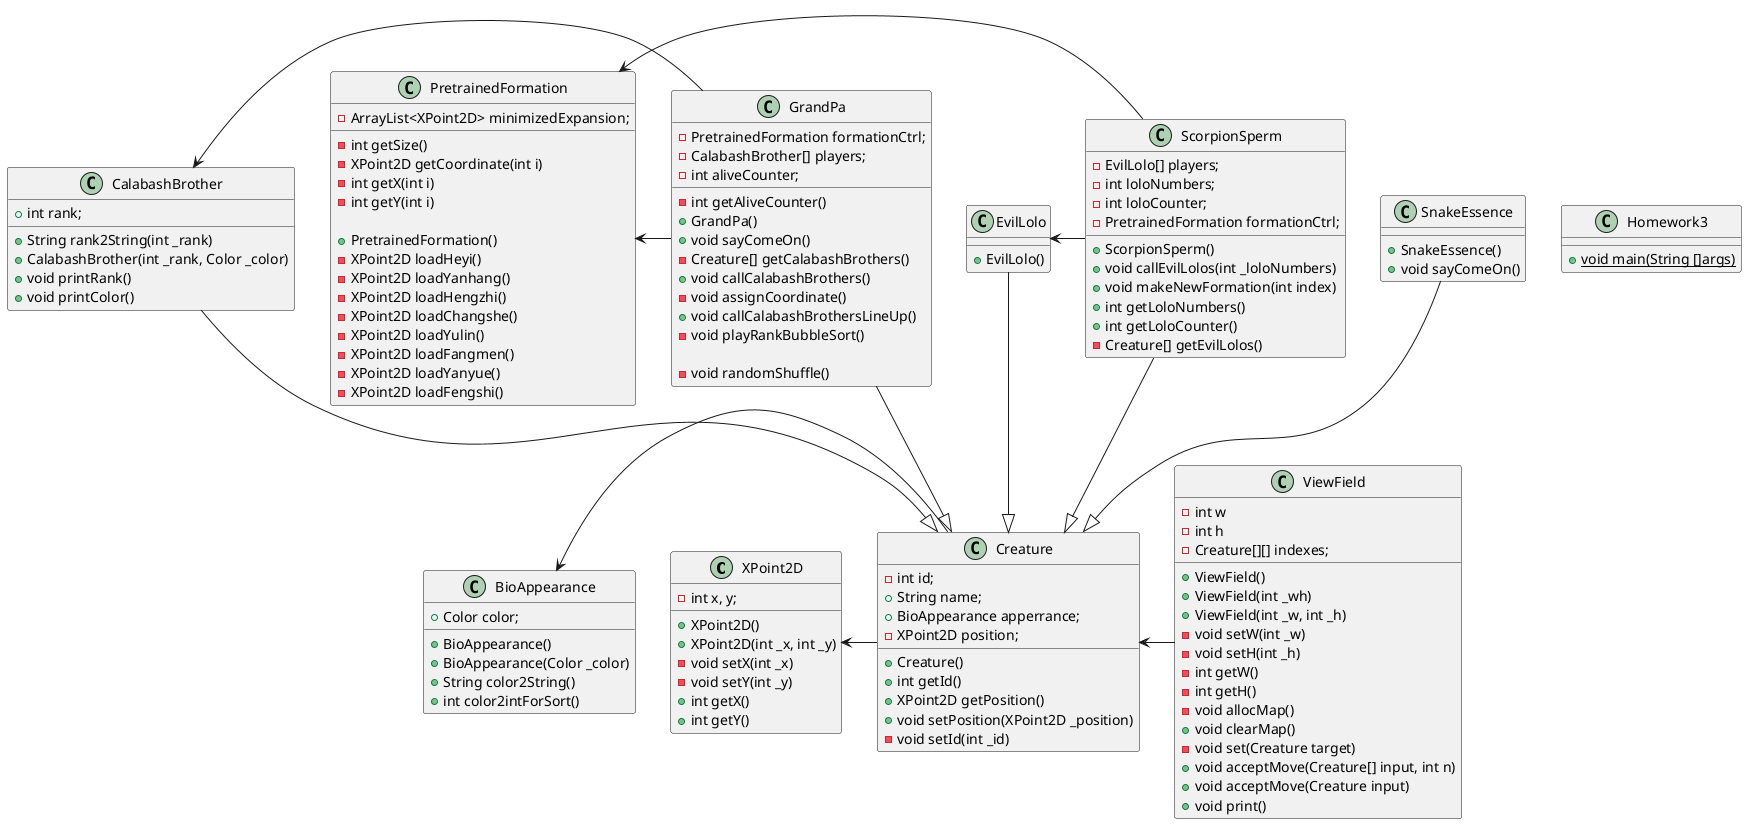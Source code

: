 @startuml "作业3"
class XPoint2D {
    - int x, y;
    + XPoint2D()
    + XPoint2D(int _x, int _y)
    - void setX(int _x)
    - void setY(int _y)
    + int getX()
    + int getY()
}
class BioAppearance {
    + Color color;
    + BioAppearance()
    + BioAppearance(Color _color)
    + String color2String()
    + int color2intForSort()
}

class Creature {
    - int id;
    + String name;
    + BioAppearance apperrance;
    + Creature()
    + int getId()
    - XPoint2D position;
    + XPoint2D getPosition()
    + void setPosition(XPoint2D _position)
    - void setId(int _id)
}
class GrandPa {
    - PretrainedFormation formationCtrl;
    - CalabashBrother[] players;
    - int aliveCounter;
    - int getAliveCounter()
    + GrandPa()
    + void sayComeOn()
    - Creature[] getCalabashBrothers()
    + void callCalabashBrothers()
    - void assignCoordinate()
    + void callCalabashBrothersLineUp()
    - void playRankBubbleSort()

    - void randomShuffle()
}
class CalabashBrother{
    +int rank;
    +String rank2String(int _rank)
    +CalabashBrother(int _rank, Color _color)
    +void printRank()
    +void printColor()
}
class ScorpionSperm {
    - EvilLolo[] players;
    - int loloNumbers;
    - int loloCounter;
    - PretrainedFormation formationCtrl;
    + ScorpionSperm()
    + void callEvilLolos(int _loloNumbers)
    + void makeNewFormation(int index)
    + int getLoloNumbers()
    + int getLoloCounter()
    - Creature[] getEvilLolos()
}
class EvilLolo  {
    + EvilLolo()
}
class SnakeEssence {
    + SnakeEssence()
    + void sayComeOn()
}
class PretrainedFormation {
    - ArrayList<XPoint2D> minimizedExpansion;
    - int getSize()
    - XPoint2D getCoordinate(int i)
    - int getX(int i)
    - int getY(int i)

    + PretrainedFormation()
    - XPoint2D loadHeyi()
    - XPoint2D loadYanhang()
    - XPoint2D loadHengzhi()
    - XPoint2D loadChangshe()
    - XPoint2D loadYulin()
    - XPoint2D loadFangmen()
    - XPoint2D loadYanyue()
    - XPoint2D loadFengshi()
}
class ViewField{
    - int w
    - int h
    + ViewField()
    + ViewField(int _wh)
    + ViewField(int _w, int _h)
    - void setW(int _w)
    - void setH(int _h)
    - int getW()
    - int getH()
    - Creature[][] indexes;
    - void allocMap()
    + void clearMap()
    - void set(Creature target)
    + void acceptMove(Creature[] input, int n)
    + void acceptMove(Creature input)
    + void print()
}

class Homework3{
    + {static} void main(String []args)
}

BioAppearance <- Creature
XPoint2D <- Creature

CalabashBrother <- GrandPa
EvilLolo <- ScorpionSperm

GrandPa--|>Creature
CalabashBrother --|> Creature
SnakeEssence --|> Creature
ScorpionSperm --|> Creature
EvilLolo --|> Creature

PretrainedFormation <- GrandPa
PretrainedFormation <- ScorpionSperm

Creature <- ViewField

@enduml